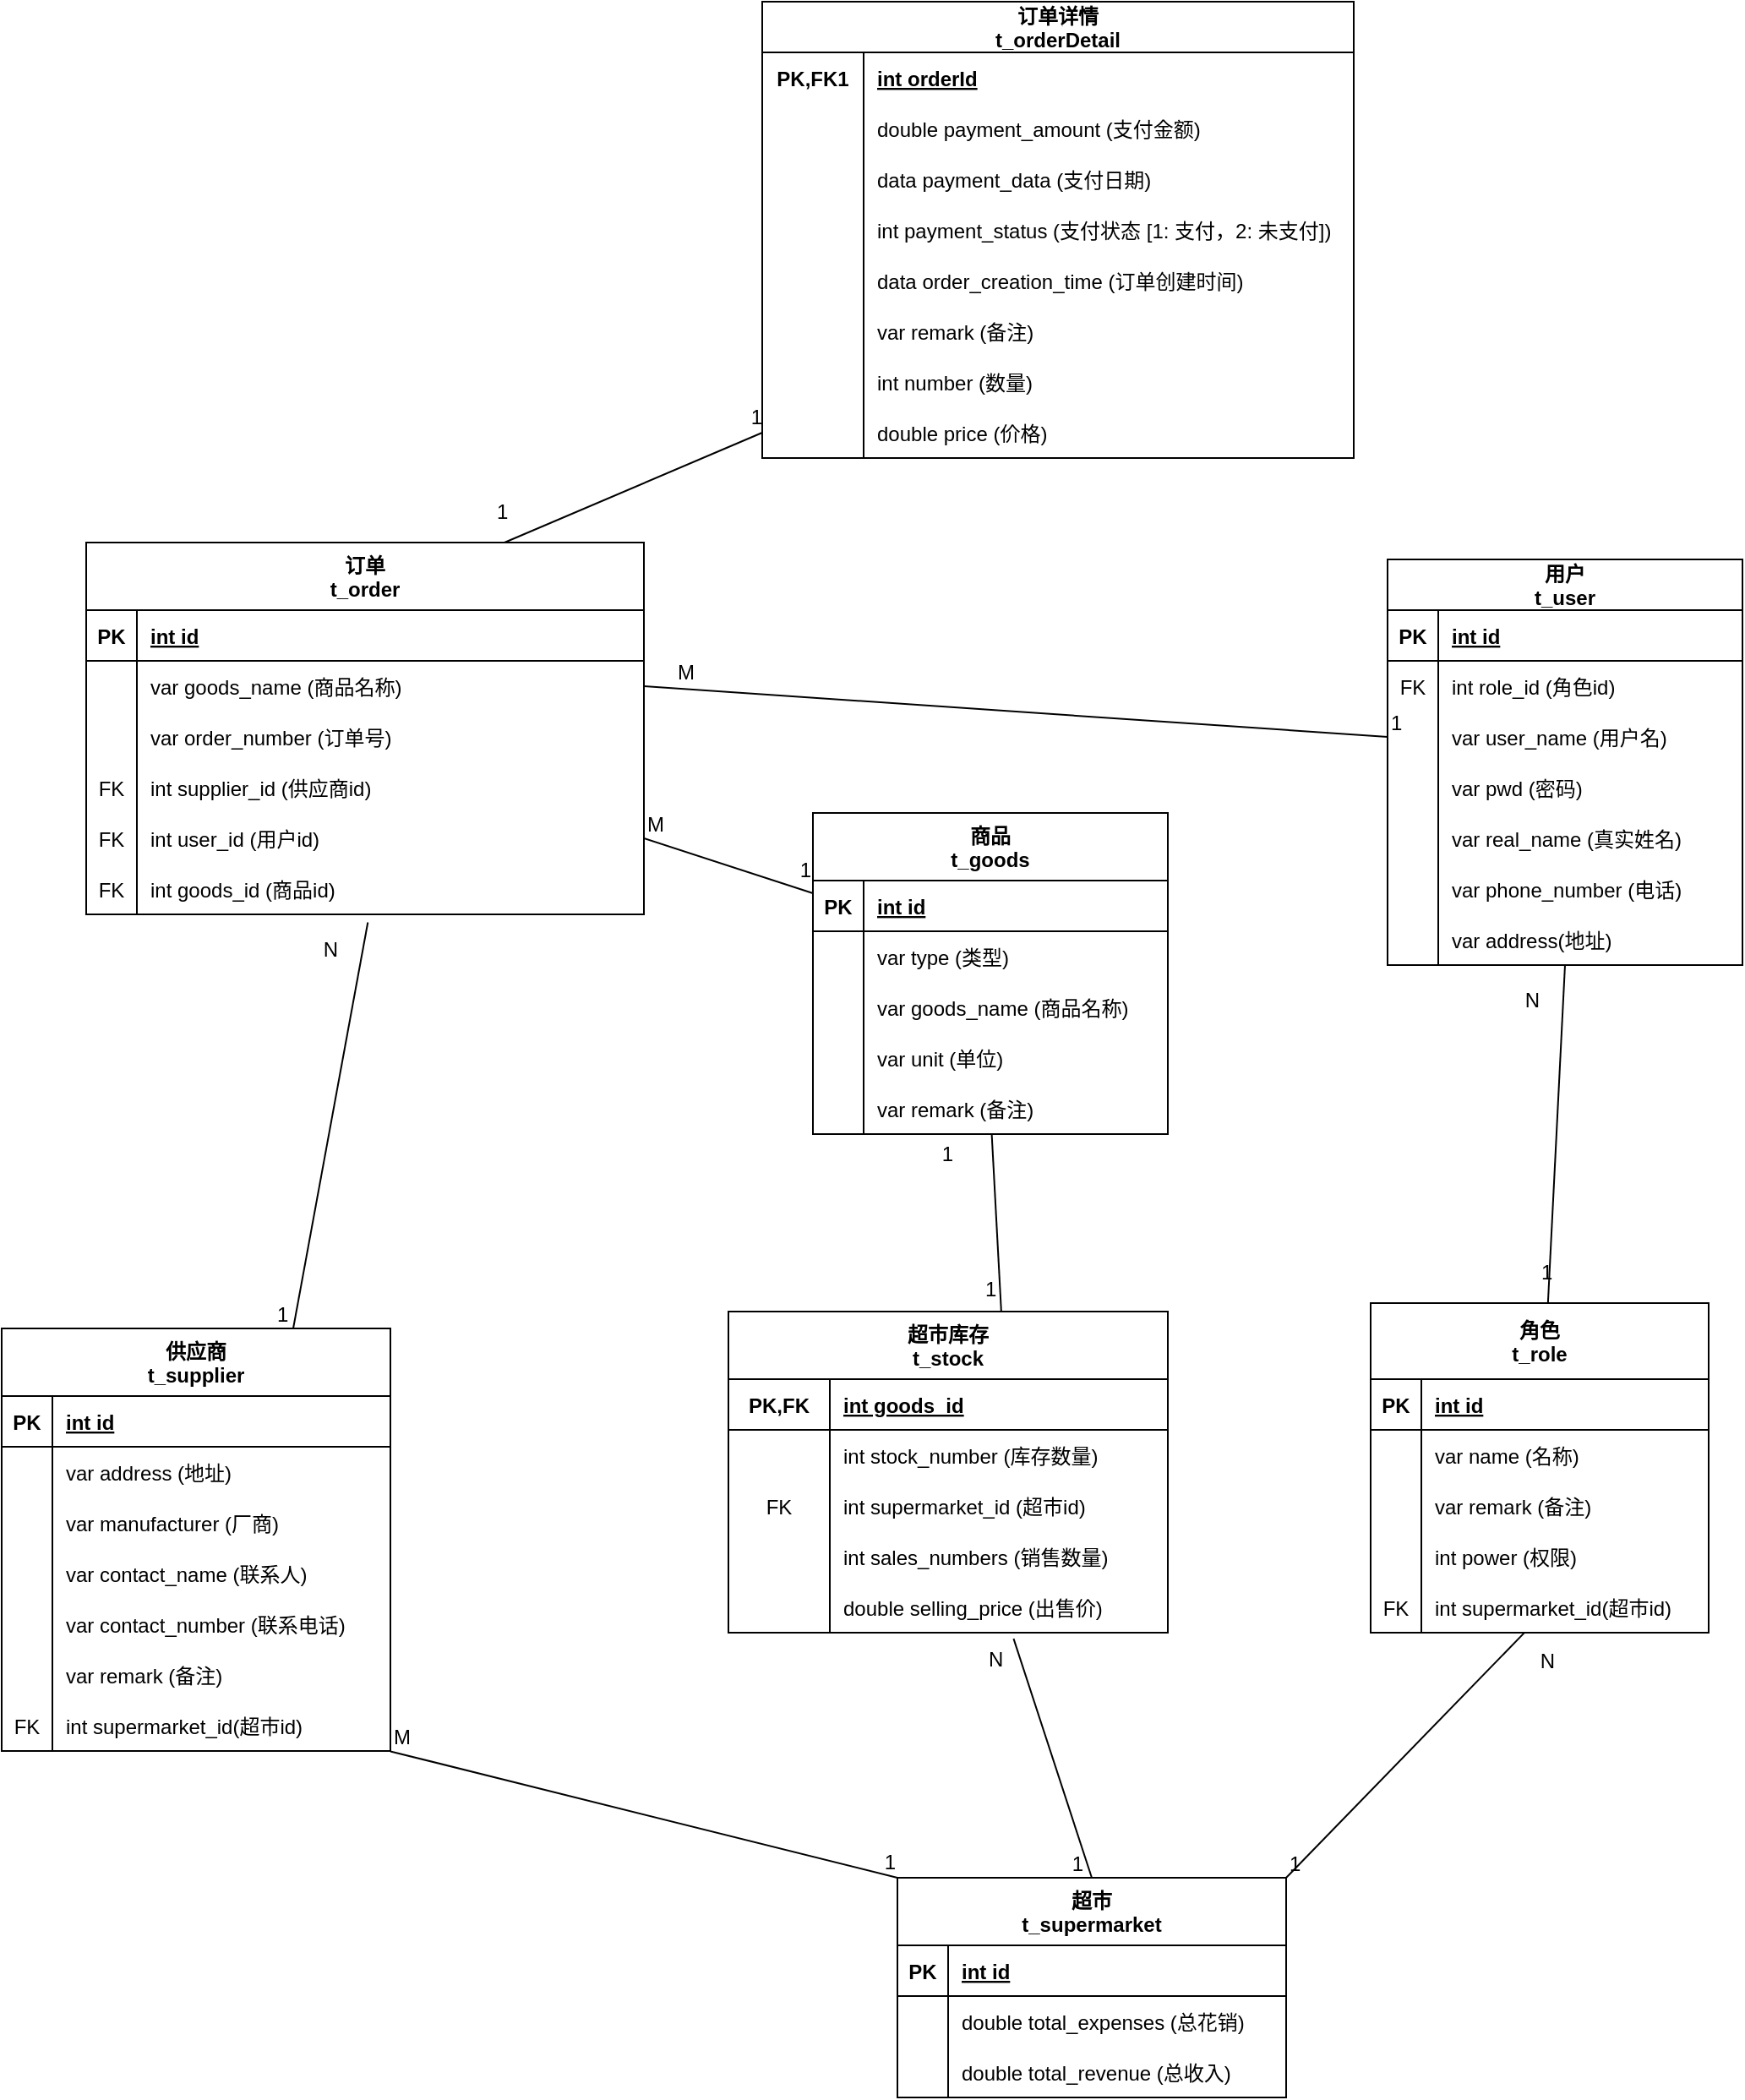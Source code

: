 <mxfile version="20.0.1" type="device"><diagram id="R2lEEEUBdFMjLlhIrx00" name="Page-1"><mxGraphModel dx="1749" dy="1971" grid="1" gridSize="10" guides="1" tooltips="1" connect="1" arrows="1" fold="1" page="1" pageScale="1" pageWidth="850" pageHeight="1100" math="0" shadow="0" extFonts="Permanent Marker^https://fonts.googleapis.com/css?family=Permanent+Marker"><root><mxCell id="0"/><mxCell id="1" parent="0"/><object label="商品&#10;t_goods" unit="var" id="Ht3xULXv-NnzkehTTkGw-34"><mxCell style="shape=table;startSize=40;container=1;collapsible=1;childLayout=tableLayout;fixedRows=1;rowLines=0;fontStyle=1;align=center;resizeLast=1;fillColor=#FFFFFF;" vertex="1" parent="1"><mxGeometry x="850.0" y="120" width="210" height="190" as="geometry"><mxRectangle x="130" y="30" width="80" height="40" as="alternateBounds"/></mxGeometry></mxCell></object><mxCell id="Ht3xULXv-NnzkehTTkGw-35" value="" style="shape=tableRow;horizontal=0;startSize=0;swimlaneHead=0;swimlaneBody=0;fillColor=none;collapsible=0;dropTarget=0;points=[[0,0.5],[1,0.5]];portConstraint=eastwest;top=0;left=0;right=0;bottom=1;" vertex="1" parent="Ht3xULXv-NnzkehTTkGw-34"><mxGeometry y="40" width="210" height="30" as="geometry"/></mxCell><mxCell id="Ht3xULXv-NnzkehTTkGw-36" value="PK" style="shape=partialRectangle;connectable=0;fillColor=none;top=0;left=0;bottom=0;right=0;fontStyle=1;overflow=hidden;" vertex="1" parent="Ht3xULXv-NnzkehTTkGw-35"><mxGeometry width="30" height="30" as="geometry"><mxRectangle width="30" height="30" as="alternateBounds"/></mxGeometry></mxCell><mxCell id="Ht3xULXv-NnzkehTTkGw-37" value="int id" style="shape=partialRectangle;connectable=0;fillColor=none;top=0;left=0;bottom=0;right=0;align=left;spacingLeft=6;fontStyle=5;overflow=hidden;" vertex="1" parent="Ht3xULXv-NnzkehTTkGw-35"><mxGeometry x="30" width="180" height="30" as="geometry"><mxRectangle width="180" height="30" as="alternateBounds"/></mxGeometry></mxCell><mxCell id="Ht3xULXv-NnzkehTTkGw-41" value="" style="shape=tableRow;horizontal=0;startSize=0;swimlaneHead=0;swimlaneBody=0;fillColor=none;collapsible=0;dropTarget=0;points=[[0,0.5],[1,0.5]];portConstraint=eastwest;top=0;left=0;right=0;bottom=0;" vertex="1" parent="Ht3xULXv-NnzkehTTkGw-34"><mxGeometry y="70" width="210" height="30" as="geometry"/></mxCell><mxCell id="Ht3xULXv-NnzkehTTkGw-42" value="" style="shape=partialRectangle;connectable=0;fillColor=none;top=0;left=0;bottom=0;right=0;editable=1;overflow=hidden;" vertex="1" parent="Ht3xULXv-NnzkehTTkGw-41"><mxGeometry width="30" height="30" as="geometry"><mxRectangle width="30" height="30" as="alternateBounds"/></mxGeometry></mxCell><mxCell id="Ht3xULXv-NnzkehTTkGw-43" value="var type (类型)" style="shape=partialRectangle;connectable=0;fillColor=none;top=0;left=0;bottom=0;right=0;align=left;spacingLeft=6;overflow=hidden;" vertex="1" parent="Ht3xULXv-NnzkehTTkGw-41"><mxGeometry x="30" width="180" height="30" as="geometry"><mxRectangle width="180" height="30" as="alternateBounds"/></mxGeometry></mxCell><mxCell id="Ht3xULXv-NnzkehTTkGw-44" value="" style="shape=tableRow;horizontal=0;startSize=0;swimlaneHead=0;swimlaneBody=0;fillColor=none;collapsible=0;dropTarget=0;points=[[0,0.5],[1,0.5]];portConstraint=eastwest;top=0;left=0;right=0;bottom=0;" vertex="1" parent="Ht3xULXv-NnzkehTTkGw-34"><mxGeometry y="100" width="210" height="30" as="geometry"/></mxCell><mxCell id="Ht3xULXv-NnzkehTTkGw-45" value="" style="shape=partialRectangle;connectable=0;fillColor=none;top=0;left=0;bottom=0;right=0;editable=1;overflow=hidden;" vertex="1" parent="Ht3xULXv-NnzkehTTkGw-44"><mxGeometry width="30" height="30" as="geometry"><mxRectangle width="30" height="30" as="alternateBounds"/></mxGeometry></mxCell><object label="var goods_name (商品名称)" goods_name="var" id="Ht3xULXv-NnzkehTTkGw-46"><mxCell style="shape=partialRectangle;connectable=0;fillColor=none;top=0;left=0;bottom=0;right=0;align=left;spacingLeft=6;overflow=hidden;" vertex="1" parent="Ht3xULXv-NnzkehTTkGw-44"><mxGeometry x="30" width="180" height="30" as="geometry"><mxRectangle width="180" height="30" as="alternateBounds"/></mxGeometry></mxCell></object><mxCell id="Ht3xULXv-NnzkehTTkGw-90" value="" style="shape=tableRow;horizontal=0;startSize=0;swimlaneHead=0;swimlaneBody=0;fillColor=none;collapsible=0;dropTarget=0;points=[[0,0.5],[1,0.5]];portConstraint=eastwest;top=0;left=0;right=0;bottom=0;" vertex="1" parent="Ht3xULXv-NnzkehTTkGw-34"><mxGeometry y="130" width="210" height="30" as="geometry"/></mxCell><mxCell id="Ht3xULXv-NnzkehTTkGw-91" value="" style="shape=partialRectangle;connectable=0;fillColor=none;top=0;left=0;bottom=0;right=0;editable=1;overflow=hidden;" vertex="1" parent="Ht3xULXv-NnzkehTTkGw-90"><mxGeometry width="30" height="30" as="geometry"><mxRectangle width="30" height="30" as="alternateBounds"/></mxGeometry></mxCell><object label="var unit (单位)" goods_name="var" id="Ht3xULXv-NnzkehTTkGw-92"><mxCell style="shape=partialRectangle;connectable=0;fillColor=none;top=0;left=0;bottom=0;right=0;align=left;spacingLeft=6;overflow=hidden;" vertex="1" parent="Ht3xULXv-NnzkehTTkGw-90"><mxGeometry x="30" width="180" height="30" as="geometry"><mxRectangle width="180" height="30" as="alternateBounds"/></mxGeometry></mxCell></object><mxCell id="Ht3xULXv-NnzkehTTkGw-96" value="" style="shape=tableRow;horizontal=0;startSize=0;swimlaneHead=0;swimlaneBody=0;fillColor=none;collapsible=0;dropTarget=0;points=[[0,0.5],[1,0.5]];portConstraint=eastwest;top=0;left=0;right=0;bottom=0;" vertex="1" parent="Ht3xULXv-NnzkehTTkGw-34"><mxGeometry y="160" width="210" height="30" as="geometry"/></mxCell><mxCell id="Ht3xULXv-NnzkehTTkGw-97" value="" style="shape=partialRectangle;connectable=0;fillColor=none;top=0;left=0;bottom=0;right=0;editable=1;overflow=hidden;" vertex="1" parent="Ht3xULXv-NnzkehTTkGw-96"><mxGeometry width="30" height="30" as="geometry"><mxRectangle width="30" height="30" as="alternateBounds"/></mxGeometry></mxCell><object label="var remark (备注)" goods_name="var" id="Ht3xULXv-NnzkehTTkGw-98"><mxCell style="shape=partialRectangle;connectable=0;fillColor=none;top=0;left=0;bottom=0;right=0;align=left;spacingLeft=6;overflow=hidden;" vertex="1" parent="Ht3xULXv-NnzkehTTkGw-96"><mxGeometry x="30" width="180" height="30" as="geometry"><mxRectangle width="180" height="30" as="alternateBounds"/></mxGeometry></mxCell></object><mxCell id="Ht3xULXv-NnzkehTTkGw-108" value="供应商&#10;t_supplier" style="shape=table;startSize=40;container=1;collapsible=1;childLayout=tableLayout;fixedRows=1;rowLines=0;fontStyle=1;align=center;resizeLast=1;fillColor=#FFFFFF;" vertex="1" parent="1"><mxGeometry x="370" y="425" width="230" height="250" as="geometry"><mxRectangle x="130" y="160" width="90" height="40" as="alternateBounds"/></mxGeometry></mxCell><mxCell id="Ht3xULXv-NnzkehTTkGw-109" value="" style="shape=tableRow;horizontal=0;startSize=0;swimlaneHead=0;swimlaneBody=0;fillColor=none;collapsible=0;dropTarget=0;points=[[0,0.5],[1,0.5]];portConstraint=eastwest;top=0;left=0;right=0;bottom=1;" vertex="1" parent="Ht3xULXv-NnzkehTTkGw-108"><mxGeometry y="40" width="230" height="30" as="geometry"/></mxCell><mxCell id="Ht3xULXv-NnzkehTTkGw-110" value="PK" style="shape=partialRectangle;connectable=0;fillColor=none;top=0;left=0;bottom=0;right=0;fontStyle=1;overflow=hidden;" vertex="1" parent="Ht3xULXv-NnzkehTTkGw-109"><mxGeometry width="30" height="30" as="geometry"><mxRectangle width="30" height="30" as="alternateBounds"/></mxGeometry></mxCell><mxCell id="Ht3xULXv-NnzkehTTkGw-111" value="int id" style="shape=partialRectangle;connectable=0;fillColor=none;top=0;left=0;bottom=0;right=0;align=left;spacingLeft=6;fontStyle=5;overflow=hidden;" vertex="1" parent="Ht3xULXv-NnzkehTTkGw-109"><mxGeometry x="30" width="200" height="30" as="geometry"><mxRectangle width="200" height="30" as="alternateBounds"/></mxGeometry></mxCell><mxCell id="Ht3xULXv-NnzkehTTkGw-112" value="" style="shape=tableRow;horizontal=0;startSize=0;swimlaneHead=0;swimlaneBody=0;fillColor=none;collapsible=0;dropTarget=0;points=[[0,0.5],[1,0.5]];portConstraint=eastwest;top=0;left=0;right=0;bottom=0;" vertex="1" parent="Ht3xULXv-NnzkehTTkGw-108"><mxGeometry y="70" width="230" height="30" as="geometry"/></mxCell><mxCell id="Ht3xULXv-NnzkehTTkGw-113" value="" style="shape=partialRectangle;connectable=0;fillColor=none;top=0;left=0;bottom=0;right=0;editable=1;overflow=hidden;" vertex="1" parent="Ht3xULXv-NnzkehTTkGw-112"><mxGeometry width="30" height="30" as="geometry"><mxRectangle width="30" height="30" as="alternateBounds"/></mxGeometry></mxCell><mxCell id="Ht3xULXv-NnzkehTTkGw-114" value="var address (地址)" style="shape=partialRectangle;connectable=0;fillColor=none;top=0;left=0;bottom=0;right=0;align=left;spacingLeft=6;overflow=hidden;" vertex="1" parent="Ht3xULXv-NnzkehTTkGw-112"><mxGeometry x="30" width="200" height="30" as="geometry"><mxRectangle width="200" height="30" as="alternateBounds"/></mxGeometry></mxCell><mxCell id="Ht3xULXv-NnzkehTTkGw-115" value="" style="shape=tableRow;horizontal=0;startSize=0;swimlaneHead=0;swimlaneBody=0;fillColor=none;collapsible=0;dropTarget=0;points=[[0,0.5],[1,0.5]];portConstraint=eastwest;top=0;left=0;right=0;bottom=0;" vertex="1" parent="Ht3xULXv-NnzkehTTkGw-108"><mxGeometry y="100" width="230" height="30" as="geometry"/></mxCell><mxCell id="Ht3xULXv-NnzkehTTkGw-116" value="" style="shape=partialRectangle;connectable=0;fillColor=none;top=0;left=0;bottom=0;right=0;editable=1;overflow=hidden;" vertex="1" parent="Ht3xULXv-NnzkehTTkGw-115"><mxGeometry width="30" height="30" as="geometry"><mxRectangle width="30" height="30" as="alternateBounds"/></mxGeometry></mxCell><mxCell id="Ht3xULXv-NnzkehTTkGw-117" value="var manufacturer (厂商)" style="shape=partialRectangle;connectable=0;fillColor=none;top=0;left=0;bottom=0;right=0;align=left;spacingLeft=6;overflow=hidden;" vertex="1" parent="Ht3xULXv-NnzkehTTkGw-115"><mxGeometry x="30" width="200" height="30" as="geometry"><mxRectangle width="200" height="30" as="alternateBounds"/></mxGeometry></mxCell><mxCell id="Ht3xULXv-NnzkehTTkGw-118" value="" style="shape=tableRow;horizontal=0;startSize=0;swimlaneHead=0;swimlaneBody=0;fillColor=none;collapsible=0;dropTarget=0;points=[[0,0.5],[1,0.5]];portConstraint=eastwest;top=0;left=0;right=0;bottom=0;" vertex="1" parent="Ht3xULXv-NnzkehTTkGw-108"><mxGeometry y="130" width="230" height="30" as="geometry"/></mxCell><mxCell id="Ht3xULXv-NnzkehTTkGw-119" value="" style="shape=partialRectangle;connectable=0;fillColor=none;top=0;left=0;bottom=0;right=0;editable=1;overflow=hidden;" vertex="1" parent="Ht3xULXv-NnzkehTTkGw-118"><mxGeometry width="30" height="30" as="geometry"><mxRectangle width="30" height="30" as="alternateBounds"/></mxGeometry></mxCell><mxCell id="Ht3xULXv-NnzkehTTkGw-120" value="var contact_name (联系人)" style="shape=partialRectangle;connectable=0;fillColor=none;top=0;left=0;bottom=0;right=0;align=left;spacingLeft=6;overflow=hidden;" vertex="1" parent="Ht3xULXv-NnzkehTTkGw-118"><mxGeometry x="30" width="200" height="30" as="geometry"><mxRectangle width="200" height="30" as="alternateBounds"/></mxGeometry></mxCell><mxCell id="Ht3xULXv-NnzkehTTkGw-147" value="" style="shape=tableRow;horizontal=0;startSize=0;swimlaneHead=0;swimlaneBody=0;fillColor=none;collapsible=0;dropTarget=0;points=[[0,0.5],[1,0.5]];portConstraint=eastwest;top=0;left=0;right=0;bottom=0;" vertex="1" parent="Ht3xULXv-NnzkehTTkGw-108"><mxGeometry y="160" width="230" height="30" as="geometry"/></mxCell><mxCell id="Ht3xULXv-NnzkehTTkGw-148" value="" style="shape=partialRectangle;connectable=0;fillColor=none;top=0;left=0;bottom=0;right=0;editable=1;overflow=hidden;" vertex="1" parent="Ht3xULXv-NnzkehTTkGw-147"><mxGeometry width="30" height="30" as="geometry"><mxRectangle width="30" height="30" as="alternateBounds"/></mxGeometry></mxCell><mxCell id="Ht3xULXv-NnzkehTTkGw-149" value="var contact_number (联系电话)" style="shape=partialRectangle;connectable=0;fillColor=none;top=0;left=0;bottom=0;right=0;align=left;spacingLeft=6;overflow=hidden;" vertex="1" parent="Ht3xULXv-NnzkehTTkGw-147"><mxGeometry x="30" width="200" height="30" as="geometry"><mxRectangle width="200" height="30" as="alternateBounds"/></mxGeometry></mxCell><mxCell id="Ht3xULXv-NnzkehTTkGw-150" value="" style="shape=tableRow;horizontal=0;startSize=0;swimlaneHead=0;swimlaneBody=0;fillColor=none;collapsible=0;dropTarget=0;points=[[0,0.5],[1,0.5]];portConstraint=eastwest;top=0;left=0;right=0;bottom=0;" vertex="1" parent="Ht3xULXv-NnzkehTTkGw-108"><mxGeometry y="190" width="230" height="30" as="geometry"/></mxCell><mxCell id="Ht3xULXv-NnzkehTTkGw-151" value="" style="shape=partialRectangle;connectable=0;fillColor=none;top=0;left=0;bottom=0;right=0;editable=1;overflow=hidden;" vertex="1" parent="Ht3xULXv-NnzkehTTkGw-150"><mxGeometry width="30" height="30" as="geometry"><mxRectangle width="30" height="30" as="alternateBounds"/></mxGeometry></mxCell><mxCell id="Ht3xULXv-NnzkehTTkGw-152" value="var remark (备注)" style="shape=partialRectangle;connectable=0;fillColor=none;top=0;left=0;bottom=0;right=0;align=left;spacingLeft=6;overflow=hidden;" vertex="1" parent="Ht3xULXv-NnzkehTTkGw-150"><mxGeometry x="30" width="200" height="30" as="geometry"><mxRectangle width="200" height="30" as="alternateBounds"/></mxGeometry></mxCell><mxCell id="Ht3xULXv-NnzkehTTkGw-153" value="" style="shape=tableRow;horizontal=0;startSize=0;swimlaneHead=0;swimlaneBody=0;fillColor=none;collapsible=0;dropTarget=0;points=[[0,0.5],[1,0.5]];portConstraint=eastwest;top=0;left=0;right=0;bottom=0;" vertex="1" parent="Ht3xULXv-NnzkehTTkGw-108"><mxGeometry y="220" width="230" height="30" as="geometry"/></mxCell><mxCell id="Ht3xULXv-NnzkehTTkGw-154" value="FK" style="shape=partialRectangle;connectable=0;fillColor=none;top=0;left=0;bottom=0;right=0;editable=1;overflow=hidden;" vertex="1" parent="Ht3xULXv-NnzkehTTkGw-153"><mxGeometry width="30" height="30" as="geometry"><mxRectangle width="30" height="30" as="alternateBounds"/></mxGeometry></mxCell><mxCell id="Ht3xULXv-NnzkehTTkGw-155" value="int supermarket_id(超市id)" style="shape=partialRectangle;connectable=0;fillColor=none;top=0;left=0;bottom=0;right=0;align=left;spacingLeft=6;overflow=hidden;" vertex="1" parent="Ht3xULXv-NnzkehTTkGw-153"><mxGeometry x="30" width="200" height="30" as="geometry"><mxRectangle width="200" height="30" as="alternateBounds"/></mxGeometry></mxCell><mxCell id="Ht3xULXv-NnzkehTTkGw-156" value="订单&#10;t_order" style="shape=table;startSize=40;container=1;collapsible=1;childLayout=tableLayout;fixedRows=1;rowLines=0;fontStyle=1;align=center;resizeLast=1;fillColor=#FFFFFF;" vertex="1" parent="1"><mxGeometry x="420" y="-40" width="330" height="220" as="geometry"><mxRectangle x="690" y="80" width="70" height="40" as="alternateBounds"/></mxGeometry></mxCell><mxCell id="Ht3xULXv-NnzkehTTkGw-157" value="" style="shape=tableRow;horizontal=0;startSize=0;swimlaneHead=0;swimlaneBody=0;fillColor=none;collapsible=0;dropTarget=0;points=[[0,0.5],[1,0.5]];portConstraint=eastwest;top=0;left=0;right=0;bottom=1;" vertex="1" parent="Ht3xULXv-NnzkehTTkGw-156"><mxGeometry y="40" width="330" height="30" as="geometry"/></mxCell><mxCell id="Ht3xULXv-NnzkehTTkGw-158" value="PK" style="shape=partialRectangle;connectable=0;fillColor=none;top=0;left=0;bottom=0;right=0;fontStyle=1;overflow=hidden;" vertex="1" parent="Ht3xULXv-NnzkehTTkGw-157"><mxGeometry width="30.0" height="30" as="geometry"><mxRectangle width="30.0" height="30" as="alternateBounds"/></mxGeometry></mxCell><mxCell id="Ht3xULXv-NnzkehTTkGw-159" value="int id" style="shape=partialRectangle;connectable=0;fillColor=none;top=0;left=0;bottom=0;right=0;align=left;spacingLeft=6;fontStyle=5;overflow=hidden;" vertex="1" parent="Ht3xULXv-NnzkehTTkGw-157"><mxGeometry x="30.0" width="300.0" height="30" as="geometry"><mxRectangle width="300.0" height="30" as="alternateBounds"/></mxGeometry></mxCell><mxCell id="Ht3xULXv-NnzkehTTkGw-160" value="" style="shape=tableRow;horizontal=0;startSize=0;swimlaneHead=0;swimlaneBody=0;fillColor=none;collapsible=0;dropTarget=0;points=[[0,0.5],[1,0.5]];portConstraint=eastwest;top=0;left=0;right=0;bottom=0;" vertex="1" parent="Ht3xULXv-NnzkehTTkGw-156"><mxGeometry y="70" width="330" height="30" as="geometry"/></mxCell><mxCell id="Ht3xULXv-NnzkehTTkGw-161" value="" style="shape=partialRectangle;connectable=0;fillColor=none;top=0;left=0;bottom=0;right=0;editable=1;overflow=hidden;" vertex="1" parent="Ht3xULXv-NnzkehTTkGw-160"><mxGeometry width="30.0" height="30" as="geometry"><mxRectangle width="30.0" height="30" as="alternateBounds"/></mxGeometry></mxCell><mxCell id="Ht3xULXv-NnzkehTTkGw-162" value="var goods_name (商品名称)" style="shape=partialRectangle;connectable=0;fillColor=none;top=0;left=0;bottom=0;right=0;align=left;spacingLeft=6;overflow=hidden;" vertex="1" parent="Ht3xULXv-NnzkehTTkGw-160"><mxGeometry x="30.0" width="300.0" height="30" as="geometry"><mxRectangle width="300.0" height="30" as="alternateBounds"/></mxGeometry></mxCell><mxCell id="Ht3xULXv-NnzkehTTkGw-163" value="" style="shape=tableRow;horizontal=0;startSize=0;swimlaneHead=0;swimlaneBody=0;fillColor=none;collapsible=0;dropTarget=0;points=[[0,0.5],[1,0.5]];portConstraint=eastwest;top=0;left=0;right=0;bottom=0;" vertex="1" parent="Ht3xULXv-NnzkehTTkGw-156"><mxGeometry y="100" width="330" height="30" as="geometry"/></mxCell><mxCell id="Ht3xULXv-NnzkehTTkGw-164" value="" style="shape=partialRectangle;connectable=0;fillColor=none;top=0;left=0;bottom=0;right=0;editable=1;overflow=hidden;" vertex="1" parent="Ht3xULXv-NnzkehTTkGw-163"><mxGeometry width="30.0" height="30" as="geometry"><mxRectangle width="30.0" height="30" as="alternateBounds"/></mxGeometry></mxCell><mxCell id="Ht3xULXv-NnzkehTTkGw-165" value="var order_number (订单号)" style="shape=partialRectangle;connectable=0;fillColor=none;top=0;left=0;bottom=0;right=0;align=left;spacingLeft=6;overflow=hidden;" vertex="1" parent="Ht3xULXv-NnzkehTTkGw-163"><mxGeometry x="30.0" width="300.0" height="30" as="geometry"><mxRectangle width="300.0" height="30" as="alternateBounds"/></mxGeometry></mxCell><mxCell id="Ht3xULXv-NnzkehTTkGw-190" value="" style="shape=tableRow;horizontal=0;startSize=0;swimlaneHead=0;swimlaneBody=0;fillColor=none;collapsible=0;dropTarget=0;points=[[0,0.5],[1,0.5]];portConstraint=eastwest;top=0;left=0;right=0;bottom=0;" vertex="1" parent="Ht3xULXv-NnzkehTTkGw-156"><mxGeometry y="130" width="330" height="30" as="geometry"/></mxCell><mxCell id="Ht3xULXv-NnzkehTTkGw-191" value="FK" style="shape=partialRectangle;connectable=0;fillColor=none;top=0;left=0;bottom=0;right=0;editable=1;overflow=hidden;" vertex="1" parent="Ht3xULXv-NnzkehTTkGw-190"><mxGeometry width="30.0" height="30" as="geometry"><mxRectangle width="30.0" height="30" as="alternateBounds"/></mxGeometry></mxCell><mxCell id="Ht3xULXv-NnzkehTTkGw-192" value="int supplier_id (供应商id)" style="shape=partialRectangle;connectable=0;fillColor=none;top=0;left=0;bottom=0;right=0;align=left;spacingLeft=6;overflow=hidden;" vertex="1" parent="Ht3xULXv-NnzkehTTkGw-190"><mxGeometry x="30.0" width="300.0" height="30" as="geometry"><mxRectangle width="300.0" height="30" as="alternateBounds"/></mxGeometry></mxCell><mxCell id="Ht3xULXv-NnzkehTTkGw-193" value="" style="shape=tableRow;horizontal=0;startSize=0;swimlaneHead=0;swimlaneBody=0;fillColor=none;collapsible=0;dropTarget=0;points=[[0,0.5],[1,0.5]];portConstraint=eastwest;top=0;left=0;right=0;bottom=0;" vertex="1" parent="Ht3xULXv-NnzkehTTkGw-156"><mxGeometry y="160" width="330" height="30" as="geometry"/></mxCell><mxCell id="Ht3xULXv-NnzkehTTkGw-194" value="FK" style="shape=partialRectangle;connectable=0;fillColor=none;top=0;left=0;bottom=0;right=0;editable=1;overflow=hidden;" vertex="1" parent="Ht3xULXv-NnzkehTTkGw-193"><mxGeometry width="30.0" height="30" as="geometry"><mxRectangle width="30.0" height="30" as="alternateBounds"/></mxGeometry></mxCell><mxCell id="Ht3xULXv-NnzkehTTkGw-195" value="int user_id (用户id)" style="shape=partialRectangle;connectable=0;fillColor=none;top=0;left=0;bottom=0;right=0;align=left;spacingLeft=6;overflow=hidden;" vertex="1" parent="Ht3xULXv-NnzkehTTkGw-193"><mxGeometry x="30.0" width="300.0" height="30" as="geometry"><mxRectangle width="300.0" height="30" as="alternateBounds"/></mxGeometry></mxCell><mxCell id="Ht3xULXv-NnzkehTTkGw-196" value="" style="shape=tableRow;horizontal=0;startSize=0;swimlaneHead=0;swimlaneBody=0;fillColor=none;collapsible=0;dropTarget=0;points=[[0,0.5],[1,0.5]];portConstraint=eastwest;top=0;left=0;right=0;bottom=0;" vertex="1" parent="Ht3xULXv-NnzkehTTkGw-156"><mxGeometry y="190" width="330" height="30" as="geometry"/></mxCell><mxCell id="Ht3xULXv-NnzkehTTkGw-197" value="FK" style="shape=partialRectangle;connectable=0;fillColor=none;top=0;left=0;bottom=0;right=0;editable=1;overflow=hidden;" vertex="1" parent="Ht3xULXv-NnzkehTTkGw-196"><mxGeometry width="30.0" height="30" as="geometry"><mxRectangle width="30.0" height="30" as="alternateBounds"/></mxGeometry></mxCell><mxCell id="Ht3xULXv-NnzkehTTkGw-198" value="int goods_id (商品id)" style="shape=partialRectangle;connectable=0;fillColor=none;top=0;left=0;bottom=0;right=0;align=left;spacingLeft=6;overflow=hidden;" vertex="1" parent="Ht3xULXv-NnzkehTTkGw-196"><mxGeometry x="30.0" width="300.0" height="30" as="geometry"><mxRectangle width="300.0" height="30" as="alternateBounds"/></mxGeometry></mxCell><mxCell id="Ht3xULXv-NnzkehTTkGw-199" value="角色&#10;t_role" style="shape=table;startSize=45;container=1;collapsible=1;childLayout=tableLayout;fixedRows=1;rowLines=0;fontStyle=1;align=center;resizeLast=1;fillColor=#FFFFFF;" vertex="1" parent="1"><mxGeometry x="1180" y="410" width="200" height="195" as="geometry"><mxRectangle x="850" y="110" width="70" height="45" as="alternateBounds"/></mxGeometry></mxCell><mxCell id="Ht3xULXv-NnzkehTTkGw-200" value="" style="shape=tableRow;horizontal=0;startSize=0;swimlaneHead=0;swimlaneBody=0;fillColor=none;collapsible=0;dropTarget=0;points=[[0,0.5],[1,0.5]];portConstraint=eastwest;top=0;left=0;right=0;bottom=1;" vertex="1" parent="Ht3xULXv-NnzkehTTkGw-199"><mxGeometry y="45" width="200" height="30" as="geometry"/></mxCell><mxCell id="Ht3xULXv-NnzkehTTkGw-201" value="PK" style="shape=partialRectangle;connectable=0;fillColor=none;top=0;left=0;bottom=0;right=0;fontStyle=1;overflow=hidden;" vertex="1" parent="Ht3xULXv-NnzkehTTkGw-200"><mxGeometry width="30" height="30" as="geometry"><mxRectangle width="30" height="30" as="alternateBounds"/></mxGeometry></mxCell><mxCell id="Ht3xULXv-NnzkehTTkGw-202" value="int id" style="shape=partialRectangle;connectable=0;fillColor=none;top=0;left=0;bottom=0;right=0;align=left;spacingLeft=6;fontStyle=5;overflow=hidden;" vertex="1" parent="Ht3xULXv-NnzkehTTkGw-200"><mxGeometry x="30" width="170" height="30" as="geometry"><mxRectangle width="170" height="30" as="alternateBounds"/></mxGeometry></mxCell><mxCell id="Ht3xULXv-NnzkehTTkGw-203" value="" style="shape=tableRow;horizontal=0;startSize=0;swimlaneHead=0;swimlaneBody=0;fillColor=none;collapsible=0;dropTarget=0;points=[[0,0.5],[1,0.5]];portConstraint=eastwest;top=0;left=0;right=0;bottom=0;" vertex="1" parent="Ht3xULXv-NnzkehTTkGw-199"><mxGeometry y="75" width="200" height="30" as="geometry"/></mxCell><mxCell id="Ht3xULXv-NnzkehTTkGw-204" value="" style="shape=partialRectangle;connectable=0;fillColor=none;top=0;left=0;bottom=0;right=0;editable=1;overflow=hidden;" vertex="1" parent="Ht3xULXv-NnzkehTTkGw-203"><mxGeometry width="30" height="30" as="geometry"><mxRectangle width="30" height="30" as="alternateBounds"/></mxGeometry></mxCell><mxCell id="Ht3xULXv-NnzkehTTkGw-205" value="var name (名称)" style="shape=partialRectangle;connectable=0;fillColor=none;top=0;left=0;bottom=0;right=0;align=left;spacingLeft=6;overflow=hidden;" vertex="1" parent="Ht3xULXv-NnzkehTTkGw-203"><mxGeometry x="30" width="170" height="30" as="geometry"><mxRectangle width="170" height="30" as="alternateBounds"/></mxGeometry></mxCell><mxCell id="Ht3xULXv-NnzkehTTkGw-206" value="" style="shape=tableRow;horizontal=0;startSize=0;swimlaneHead=0;swimlaneBody=0;fillColor=none;collapsible=0;dropTarget=0;points=[[0,0.5],[1,0.5]];portConstraint=eastwest;top=0;left=0;right=0;bottom=0;" vertex="1" parent="Ht3xULXv-NnzkehTTkGw-199"><mxGeometry y="105" width="200" height="30" as="geometry"/></mxCell><mxCell id="Ht3xULXv-NnzkehTTkGw-207" value="" style="shape=partialRectangle;connectable=0;fillColor=none;top=0;left=0;bottom=0;right=0;editable=1;overflow=hidden;" vertex="1" parent="Ht3xULXv-NnzkehTTkGw-206"><mxGeometry width="30" height="30" as="geometry"><mxRectangle width="30" height="30" as="alternateBounds"/></mxGeometry></mxCell><mxCell id="Ht3xULXv-NnzkehTTkGw-208" value="var remark (备注)" style="shape=partialRectangle;connectable=0;fillColor=none;top=0;left=0;bottom=0;right=0;align=left;spacingLeft=6;overflow=hidden;" vertex="1" parent="Ht3xULXv-NnzkehTTkGw-206"><mxGeometry x="30" width="170" height="30" as="geometry"><mxRectangle width="170" height="30" as="alternateBounds"/></mxGeometry></mxCell><mxCell id="Ht3xULXv-NnzkehTTkGw-209" value="" style="shape=tableRow;horizontal=0;startSize=0;swimlaneHead=0;swimlaneBody=0;fillColor=none;collapsible=0;dropTarget=0;points=[[0,0.5],[1,0.5]];portConstraint=eastwest;top=0;left=0;right=0;bottom=0;" vertex="1" parent="Ht3xULXv-NnzkehTTkGw-199"><mxGeometry y="135" width="200" height="30" as="geometry"/></mxCell><mxCell id="Ht3xULXv-NnzkehTTkGw-210" value="" style="shape=partialRectangle;connectable=0;fillColor=none;top=0;left=0;bottom=0;right=0;editable=1;overflow=hidden;" vertex="1" parent="Ht3xULXv-NnzkehTTkGw-209"><mxGeometry width="30" height="30" as="geometry"><mxRectangle width="30" height="30" as="alternateBounds"/></mxGeometry></mxCell><mxCell id="Ht3xULXv-NnzkehTTkGw-211" value="int power (权限)" style="shape=partialRectangle;connectable=0;fillColor=none;top=0;left=0;bottom=0;right=0;align=left;spacingLeft=6;overflow=hidden;" vertex="1" parent="Ht3xULXv-NnzkehTTkGw-209"><mxGeometry x="30" width="170" height="30" as="geometry"><mxRectangle width="170" height="30" as="alternateBounds"/></mxGeometry></mxCell><mxCell id="Ht3xULXv-NnzkehTTkGw-212" value="" style="shape=tableRow;horizontal=0;startSize=0;swimlaneHead=0;swimlaneBody=0;fillColor=none;collapsible=0;dropTarget=0;points=[[0,0.5],[1,0.5]];portConstraint=eastwest;top=0;left=0;right=0;bottom=0;" vertex="1" parent="Ht3xULXv-NnzkehTTkGw-199"><mxGeometry y="165" width="200" height="30" as="geometry"/></mxCell><mxCell id="Ht3xULXv-NnzkehTTkGw-213" value="FK" style="shape=partialRectangle;connectable=0;fillColor=none;top=0;left=0;bottom=0;right=0;editable=1;overflow=hidden;" vertex="1" parent="Ht3xULXv-NnzkehTTkGw-212"><mxGeometry width="30" height="30" as="geometry"><mxRectangle width="30" height="30" as="alternateBounds"/></mxGeometry></mxCell><mxCell id="Ht3xULXv-NnzkehTTkGw-214" value="int supermarket_id(超市id)" style="shape=partialRectangle;connectable=0;fillColor=none;top=0;left=0;bottom=0;right=0;align=left;spacingLeft=6;overflow=hidden;" vertex="1" parent="Ht3xULXv-NnzkehTTkGw-212"><mxGeometry x="30" width="170" height="30" as="geometry"><mxRectangle width="170" height="30" as="alternateBounds"/></mxGeometry></mxCell><mxCell id="Ht3xULXv-NnzkehTTkGw-215" value="用户&#10;t_user" style="shape=table;startSize=30;container=1;collapsible=1;childLayout=tableLayout;fixedRows=1;rowLines=0;fontStyle=1;align=center;resizeLast=1;fillColor=#FFFFFF;" vertex="1" parent="1"><mxGeometry x="1190" y="-30" width="210" height="240" as="geometry"><mxRectangle x="1050" y="90" width="70" height="40" as="alternateBounds"/></mxGeometry></mxCell><mxCell id="Ht3xULXv-NnzkehTTkGw-216" value="" style="shape=tableRow;horizontal=0;startSize=0;swimlaneHead=0;swimlaneBody=0;fillColor=none;collapsible=0;dropTarget=0;points=[[0,0.5],[1,0.5]];portConstraint=eastwest;top=0;left=0;right=0;bottom=1;" vertex="1" parent="Ht3xULXv-NnzkehTTkGw-215"><mxGeometry y="30" width="210" height="30" as="geometry"/></mxCell><mxCell id="Ht3xULXv-NnzkehTTkGw-217" value="PK" style="shape=partialRectangle;connectable=0;fillColor=none;top=0;left=0;bottom=0;right=0;fontStyle=1;overflow=hidden;" vertex="1" parent="Ht3xULXv-NnzkehTTkGw-216"><mxGeometry width="30" height="30" as="geometry"><mxRectangle width="30" height="30" as="alternateBounds"/></mxGeometry></mxCell><mxCell id="Ht3xULXv-NnzkehTTkGw-218" value="int id" style="shape=partialRectangle;connectable=0;fillColor=none;top=0;left=0;bottom=0;right=0;align=left;spacingLeft=6;fontStyle=5;overflow=hidden;" vertex="1" parent="Ht3xULXv-NnzkehTTkGw-216"><mxGeometry x="30" width="180" height="30" as="geometry"><mxRectangle width="180" height="30" as="alternateBounds"/></mxGeometry></mxCell><mxCell id="Ht3xULXv-NnzkehTTkGw-219" value="" style="shape=tableRow;horizontal=0;startSize=0;swimlaneHead=0;swimlaneBody=0;fillColor=none;collapsible=0;dropTarget=0;points=[[0,0.5],[1,0.5]];portConstraint=eastwest;top=0;left=0;right=0;bottom=0;" vertex="1" parent="Ht3xULXv-NnzkehTTkGw-215"><mxGeometry y="60" width="210" height="30" as="geometry"/></mxCell><mxCell id="Ht3xULXv-NnzkehTTkGw-220" value="FK" style="shape=partialRectangle;connectable=0;fillColor=none;top=0;left=0;bottom=0;right=0;editable=1;overflow=hidden;" vertex="1" parent="Ht3xULXv-NnzkehTTkGw-219"><mxGeometry width="30" height="30" as="geometry"><mxRectangle width="30" height="30" as="alternateBounds"/></mxGeometry></mxCell><mxCell id="Ht3xULXv-NnzkehTTkGw-221" value="int role_id (角色id)" style="shape=partialRectangle;connectable=0;fillColor=none;top=0;left=0;bottom=0;right=0;align=left;spacingLeft=6;overflow=hidden;" vertex="1" parent="Ht3xULXv-NnzkehTTkGw-219"><mxGeometry x="30" width="180" height="30" as="geometry"><mxRectangle width="180" height="30" as="alternateBounds"/></mxGeometry></mxCell><mxCell id="Ht3xULXv-NnzkehTTkGw-222" value="" style="shape=tableRow;horizontal=0;startSize=0;swimlaneHead=0;swimlaneBody=0;fillColor=none;collapsible=0;dropTarget=0;points=[[0,0.5],[1,0.5]];portConstraint=eastwest;top=0;left=0;right=0;bottom=0;" vertex="1" parent="Ht3xULXv-NnzkehTTkGw-215"><mxGeometry y="90" width="210" height="30" as="geometry"/></mxCell><mxCell id="Ht3xULXv-NnzkehTTkGw-223" value="" style="shape=partialRectangle;connectable=0;fillColor=none;top=0;left=0;bottom=0;right=0;editable=1;overflow=hidden;" vertex="1" parent="Ht3xULXv-NnzkehTTkGw-222"><mxGeometry width="30" height="30" as="geometry"><mxRectangle width="30" height="30" as="alternateBounds"/></mxGeometry></mxCell><mxCell id="Ht3xULXv-NnzkehTTkGw-224" value="var user_name (用户名)" style="shape=partialRectangle;connectable=0;fillColor=none;top=0;left=0;bottom=0;right=0;align=left;spacingLeft=6;overflow=hidden;" vertex="1" parent="Ht3xULXv-NnzkehTTkGw-222"><mxGeometry x="30" width="180" height="30" as="geometry"><mxRectangle width="180" height="30" as="alternateBounds"/></mxGeometry></mxCell><mxCell id="Ht3xULXv-NnzkehTTkGw-225" value="" style="shape=tableRow;horizontal=0;startSize=0;swimlaneHead=0;swimlaneBody=0;fillColor=none;collapsible=0;dropTarget=0;points=[[0,0.5],[1,0.5]];portConstraint=eastwest;top=0;left=0;right=0;bottom=0;" vertex="1" parent="Ht3xULXv-NnzkehTTkGw-215"><mxGeometry y="120" width="210" height="30" as="geometry"/></mxCell><mxCell id="Ht3xULXv-NnzkehTTkGw-226" value="" style="shape=partialRectangle;connectable=0;fillColor=none;top=0;left=0;bottom=0;right=0;editable=1;overflow=hidden;" vertex="1" parent="Ht3xULXv-NnzkehTTkGw-225"><mxGeometry width="30" height="30" as="geometry"><mxRectangle width="30" height="30" as="alternateBounds"/></mxGeometry></mxCell><mxCell id="Ht3xULXv-NnzkehTTkGw-227" value="var pwd (密码)" style="shape=partialRectangle;connectable=0;fillColor=none;top=0;left=0;bottom=0;right=0;align=left;spacingLeft=6;overflow=hidden;" vertex="1" parent="Ht3xULXv-NnzkehTTkGw-225"><mxGeometry x="30" width="180" height="30" as="geometry"><mxRectangle width="180" height="30" as="alternateBounds"/></mxGeometry></mxCell><mxCell id="Ht3xULXv-NnzkehTTkGw-228" value="" style="shape=tableRow;horizontal=0;startSize=0;swimlaneHead=0;swimlaneBody=0;fillColor=none;collapsible=0;dropTarget=0;points=[[0,0.5],[1,0.5]];portConstraint=eastwest;top=0;left=0;right=0;bottom=0;" vertex="1" parent="Ht3xULXv-NnzkehTTkGw-215"><mxGeometry y="150" width="210" height="30" as="geometry"/></mxCell><mxCell id="Ht3xULXv-NnzkehTTkGw-229" value="" style="shape=partialRectangle;connectable=0;fillColor=none;top=0;left=0;bottom=0;right=0;editable=1;overflow=hidden;" vertex="1" parent="Ht3xULXv-NnzkehTTkGw-228"><mxGeometry width="30" height="30" as="geometry"><mxRectangle width="30" height="30" as="alternateBounds"/></mxGeometry></mxCell><mxCell id="Ht3xULXv-NnzkehTTkGw-230" value="var real_name (真实姓名)" style="shape=partialRectangle;connectable=0;fillColor=none;top=0;left=0;bottom=0;right=0;align=left;spacingLeft=6;overflow=hidden;" vertex="1" parent="Ht3xULXv-NnzkehTTkGw-228"><mxGeometry x="30" width="180" height="30" as="geometry"><mxRectangle width="180" height="30" as="alternateBounds"/></mxGeometry></mxCell><mxCell id="Ht3xULXv-NnzkehTTkGw-231" value="" style="shape=tableRow;horizontal=0;startSize=0;swimlaneHead=0;swimlaneBody=0;fillColor=none;collapsible=0;dropTarget=0;points=[[0,0.5],[1,0.5]];portConstraint=eastwest;top=0;left=0;right=0;bottom=0;" vertex="1" parent="Ht3xULXv-NnzkehTTkGw-215"><mxGeometry y="180" width="210" height="30" as="geometry"/></mxCell><mxCell id="Ht3xULXv-NnzkehTTkGw-232" value="" style="shape=partialRectangle;connectable=0;fillColor=none;top=0;left=0;bottom=0;right=0;editable=1;overflow=hidden;" vertex="1" parent="Ht3xULXv-NnzkehTTkGw-231"><mxGeometry width="30" height="30" as="geometry"><mxRectangle width="30" height="30" as="alternateBounds"/></mxGeometry></mxCell><mxCell id="Ht3xULXv-NnzkehTTkGw-233" value="var phone_number (电话)" style="shape=partialRectangle;connectable=0;fillColor=none;top=0;left=0;bottom=0;right=0;align=left;spacingLeft=6;overflow=hidden;" vertex="1" parent="Ht3xULXv-NnzkehTTkGw-231"><mxGeometry x="30" width="180" height="30" as="geometry"><mxRectangle width="180" height="30" as="alternateBounds"/></mxGeometry></mxCell><mxCell id="Ht3xULXv-NnzkehTTkGw-234" value="" style="shape=tableRow;horizontal=0;startSize=0;swimlaneHead=0;swimlaneBody=0;fillColor=none;collapsible=0;dropTarget=0;points=[[0,0.5],[1,0.5]];portConstraint=eastwest;top=0;left=0;right=0;bottom=0;" vertex="1" parent="Ht3xULXv-NnzkehTTkGw-215"><mxGeometry y="210" width="210" height="30" as="geometry"/></mxCell><mxCell id="Ht3xULXv-NnzkehTTkGw-235" value="" style="shape=partialRectangle;connectable=0;fillColor=none;top=0;left=0;bottom=0;right=0;editable=1;overflow=hidden;" vertex="1" parent="Ht3xULXv-NnzkehTTkGw-234"><mxGeometry width="30" height="30" as="geometry"><mxRectangle width="30" height="30" as="alternateBounds"/></mxGeometry></mxCell><mxCell id="Ht3xULXv-NnzkehTTkGw-236" value="var address(地址)" style="shape=partialRectangle;connectable=0;fillColor=none;top=0;left=0;bottom=0;right=0;align=left;spacingLeft=6;overflow=hidden;" vertex="1" parent="Ht3xULXv-NnzkehTTkGw-234"><mxGeometry x="30" width="180" height="30" as="geometry"><mxRectangle width="180" height="30" as="alternateBounds"/></mxGeometry></mxCell><mxCell id="Ht3xULXv-NnzkehTTkGw-240" value="超市&#10;t_supermarket" style="shape=table;startSize=40;container=1;collapsible=1;childLayout=tableLayout;fixedRows=1;rowLines=0;fontStyle=1;align=center;resizeLast=1;fillColor=#FFFFFF;" vertex="1" parent="1"><mxGeometry x="900" y="750" width="230" height="130" as="geometry"><mxRectangle x="640" y="600" width="120" height="40" as="alternateBounds"/></mxGeometry></mxCell><mxCell id="Ht3xULXv-NnzkehTTkGw-241" value="" style="shape=tableRow;horizontal=0;startSize=0;swimlaneHead=0;swimlaneBody=0;fillColor=none;collapsible=0;dropTarget=0;points=[[0,0.5],[1,0.5]];portConstraint=eastwest;top=0;left=0;right=0;bottom=1;" vertex="1" parent="Ht3xULXv-NnzkehTTkGw-240"><mxGeometry y="40" width="230" height="30" as="geometry"/></mxCell><mxCell id="Ht3xULXv-NnzkehTTkGw-242" value="PK" style="shape=partialRectangle;connectable=0;fillColor=none;top=0;left=0;bottom=0;right=0;fontStyle=1;overflow=hidden;" vertex="1" parent="Ht3xULXv-NnzkehTTkGw-241"><mxGeometry width="30" height="30" as="geometry"><mxRectangle width="30" height="30" as="alternateBounds"/></mxGeometry></mxCell><mxCell id="Ht3xULXv-NnzkehTTkGw-243" value="int id" style="shape=partialRectangle;connectable=0;fillColor=none;top=0;left=0;bottom=0;right=0;align=left;spacingLeft=6;fontStyle=5;overflow=hidden;" vertex="1" parent="Ht3xULXv-NnzkehTTkGw-241"><mxGeometry x="30" width="200" height="30" as="geometry"><mxRectangle width="200" height="30" as="alternateBounds"/></mxGeometry></mxCell><mxCell id="Ht3xULXv-NnzkehTTkGw-244" value="" style="shape=tableRow;horizontal=0;startSize=0;swimlaneHead=0;swimlaneBody=0;fillColor=none;collapsible=0;dropTarget=0;points=[[0,0.5],[1,0.5]];portConstraint=eastwest;top=0;left=0;right=0;bottom=0;" vertex="1" parent="Ht3xULXv-NnzkehTTkGw-240"><mxGeometry y="70" width="230" height="30" as="geometry"/></mxCell><mxCell id="Ht3xULXv-NnzkehTTkGw-245" value="" style="shape=partialRectangle;connectable=0;fillColor=none;top=0;left=0;bottom=0;right=0;editable=1;overflow=hidden;" vertex="1" parent="Ht3xULXv-NnzkehTTkGw-244"><mxGeometry width="30" height="30" as="geometry"><mxRectangle width="30" height="30" as="alternateBounds"/></mxGeometry></mxCell><mxCell id="Ht3xULXv-NnzkehTTkGw-246" value="double total_expenses (总花销)" style="shape=partialRectangle;connectable=0;fillColor=none;top=0;left=0;bottom=0;right=0;align=left;spacingLeft=6;overflow=hidden;" vertex="1" parent="Ht3xULXv-NnzkehTTkGw-244"><mxGeometry x="30" width="200" height="30" as="geometry"><mxRectangle width="200" height="30" as="alternateBounds"/></mxGeometry></mxCell><mxCell id="Ht3xULXv-NnzkehTTkGw-247" value="" style="shape=tableRow;horizontal=0;startSize=0;swimlaneHead=0;swimlaneBody=0;fillColor=none;collapsible=0;dropTarget=0;points=[[0,0.5],[1,0.5]];portConstraint=eastwest;top=0;left=0;right=0;bottom=0;" vertex="1" parent="Ht3xULXv-NnzkehTTkGw-240"><mxGeometry y="100" width="230" height="30" as="geometry"/></mxCell><mxCell id="Ht3xULXv-NnzkehTTkGw-248" value="" style="shape=partialRectangle;connectable=0;fillColor=none;top=0;left=0;bottom=0;right=0;editable=1;overflow=hidden;" vertex="1" parent="Ht3xULXv-NnzkehTTkGw-247"><mxGeometry width="30" height="30" as="geometry"><mxRectangle width="30" height="30" as="alternateBounds"/></mxGeometry></mxCell><mxCell id="Ht3xULXv-NnzkehTTkGw-249" value="double total_revenue (总收入)" style="shape=partialRectangle;connectable=0;fillColor=none;top=0;left=0;bottom=0;right=0;align=left;spacingLeft=6;overflow=hidden;" vertex="1" parent="Ht3xULXv-NnzkehTTkGw-247"><mxGeometry x="30" width="200" height="30" as="geometry"><mxRectangle width="200" height="30" as="alternateBounds"/></mxGeometry></mxCell><mxCell id="Ht3xULXv-NnzkehTTkGw-266" value="" style="endArrow=none;html=1;rounded=0;exitX=0.649;exitY=1.118;exitDx=0;exitDy=0;entryX=0.5;entryY=0;entryDx=0;entryDy=0;exitPerimeter=0;" edge="1" parent="1" source="Ht3xULXv-NnzkehTTkGw-359" target="Ht3xULXv-NnzkehTTkGw-240"><mxGeometry relative="1" as="geometry"><mxPoint x="1016.68" y="428.525" as="sourcePoint"/><mxPoint x="1210.11" y="770" as="targetPoint"/></mxGeometry></mxCell><mxCell id="Ht3xULXv-NnzkehTTkGw-267" value="N" style="resizable=0;html=1;align=left;verticalAlign=bottom;fillColor=#FFFFFF;" connectable="0" vertex="1" parent="Ht3xULXv-NnzkehTTkGw-266"><mxGeometry x="-1" relative="1" as="geometry"><mxPoint x="-17" y="21" as="offset"/></mxGeometry></mxCell><mxCell id="Ht3xULXv-NnzkehTTkGw-268" value="1" style="resizable=0;html=1;align=right;verticalAlign=bottom;fillColor=#FFFFFF;" connectable="0" vertex="1" parent="Ht3xULXv-NnzkehTTkGw-266"><mxGeometry x="1" relative="1" as="geometry"><mxPoint x="-5" as="offset"/></mxGeometry></mxCell><mxCell id="Ht3xULXv-NnzkehTTkGw-269" value="" style="endArrow=none;html=1;rounded=0;entryX=1;entryY=0.5;entryDx=0;entryDy=0;exitX=0;exitY=0.5;exitDx=0;exitDy=0;" edge="1" parent="1" source="Ht3xULXv-NnzkehTTkGw-222" target="Ht3xULXv-NnzkehTTkGw-160"><mxGeometry relative="1" as="geometry"><mxPoint x="960" y="551.818" as="sourcePoint"/><mxPoint x="820.99" y="147.0" as="targetPoint"/></mxGeometry></mxCell><mxCell id="Ht3xULXv-NnzkehTTkGw-270" value="1" style="resizable=0;html=1;align=left;verticalAlign=bottom;fillColor=#FFFFFF;" connectable="0" vertex="1" parent="Ht3xULXv-NnzkehTTkGw-269"><mxGeometry x="-1" relative="1" as="geometry"/></mxCell><mxCell id="Ht3xULXv-NnzkehTTkGw-271" value="M" style="resizable=0;html=1;align=right;verticalAlign=bottom;fillColor=#FFFFFF;" connectable="0" vertex="1" parent="Ht3xULXv-NnzkehTTkGw-269"><mxGeometry x="1" relative="1" as="geometry"><mxPoint x="30" as="offset"/></mxGeometry></mxCell><mxCell id="Ht3xULXv-NnzkehTTkGw-272" value="" style="endArrow=none;html=1;rounded=0;entryX=0.5;entryY=1;entryDx=0;entryDy=0;" edge="1" parent="1" source="Ht3xULXv-NnzkehTTkGw-199" target="Ht3xULXv-NnzkehTTkGw-215"><mxGeometry relative="1" as="geometry"><mxPoint x="360" y="240" as="sourcePoint"/><mxPoint x="520" y="240" as="targetPoint"/></mxGeometry></mxCell><mxCell id="Ht3xULXv-NnzkehTTkGw-273" value="1" style="resizable=0;html=1;align=left;verticalAlign=bottom;fillColor=#FFFFFF;" connectable="0" vertex="1" parent="Ht3xULXv-NnzkehTTkGw-272"><mxGeometry x="-1" relative="1" as="geometry"><mxPoint x="-6" y="-10" as="offset"/></mxGeometry></mxCell><mxCell id="Ht3xULXv-NnzkehTTkGw-274" value="N" style="resizable=0;html=1;align=right;verticalAlign=bottom;fillColor=#FFFFFF;" connectable="0" vertex="1" parent="Ht3xULXv-NnzkehTTkGw-272"><mxGeometry x="1" relative="1" as="geometry"><mxPoint x="-15" y="30" as="offset"/></mxGeometry></mxCell><mxCell id="Ht3xULXv-NnzkehTTkGw-275" value="" style="endArrow=none;html=1;rounded=0;exitX=1;exitY=0;exitDx=0;exitDy=0;entryX=0.454;entryY=1.006;entryDx=0;entryDy=0;entryPerimeter=0;" edge="1" parent="1" source="Ht3xULXv-NnzkehTTkGw-240" target="Ht3xULXv-NnzkehTTkGw-212"><mxGeometry relative="1" as="geometry"><mxPoint x="910" y="460" as="sourcePoint"/><mxPoint x="1070" y="460" as="targetPoint"/></mxGeometry></mxCell><mxCell id="Ht3xULXv-NnzkehTTkGw-276" value="1" style="resizable=0;html=1;align=left;verticalAlign=bottom;fillColor=#FFFFFF;" connectable="0" vertex="1" parent="Ht3xULXv-NnzkehTTkGw-275"><mxGeometry x="-1" relative="1" as="geometry"/></mxCell><mxCell id="Ht3xULXv-NnzkehTTkGw-277" value="N" style="resizable=0;html=1;align=right;verticalAlign=bottom;fillColor=#FFFFFF;" connectable="0" vertex="1" parent="Ht3xULXv-NnzkehTTkGw-275"><mxGeometry x="1" relative="1" as="geometry"><mxPoint x="19" y="25" as="offset"/></mxGeometry></mxCell><mxCell id="Ht3xULXv-NnzkehTTkGw-278" value="" style="endArrow=none;html=1;rounded=0;exitX=1;exitY=1.007;exitDx=0;exitDy=0;entryX=0;entryY=0;entryDx=0;entryDy=0;exitPerimeter=0;" edge="1" parent="1" source="Ht3xULXv-NnzkehTTkGw-153" target="Ht3xULXv-NnzkehTTkGw-240"><mxGeometry relative="1" as="geometry"><mxPoint x="850" y="540" as="sourcePoint"/><mxPoint x="1010" y="540" as="targetPoint"/></mxGeometry></mxCell><mxCell id="Ht3xULXv-NnzkehTTkGw-279" value="M" style="resizable=0;html=1;align=left;verticalAlign=bottom;fillColor=#FFFFFF;" connectable="0" vertex="1" parent="Ht3xULXv-NnzkehTTkGw-278"><mxGeometry x="-1" relative="1" as="geometry"/></mxCell><mxCell id="Ht3xULXv-NnzkehTTkGw-280" value="1" style="resizable=0;html=1;align=right;verticalAlign=bottom;fillColor=#FFFFFF;" connectable="0" vertex="1" parent="Ht3xULXv-NnzkehTTkGw-278"><mxGeometry x="1" relative="1" as="geometry"/></mxCell><mxCell id="Ht3xULXv-NnzkehTTkGw-282" value="" style="endArrow=none;html=1;rounded=0;exitX=0.75;exitY=0;exitDx=0;exitDy=0;entryX=0.505;entryY=1.158;entryDx=0;entryDy=0;entryPerimeter=0;" edge="1" parent="1" source="Ht3xULXv-NnzkehTTkGw-108" target="Ht3xULXv-NnzkehTTkGw-196"><mxGeometry relative="1" as="geometry"><mxPoint x="860" y="350" as="sourcePoint"/><mxPoint x="1020" y="350" as="targetPoint"/></mxGeometry></mxCell><mxCell id="Ht3xULXv-NnzkehTTkGw-283" value="1" style="resizable=0;html=1;align=left;verticalAlign=bottom;fillColor=#FFFFFF;" connectable="0" vertex="1" parent="Ht3xULXv-NnzkehTTkGw-282"><mxGeometry x="-1" relative="1" as="geometry"><mxPoint x="-12" as="offset"/></mxGeometry></mxCell><mxCell id="Ht3xULXv-NnzkehTTkGw-284" value="N" style="resizable=0;html=1;align=right;verticalAlign=bottom;fillColor=#FFFFFF;" connectable="0" vertex="1" parent="Ht3xULXv-NnzkehTTkGw-282"><mxGeometry x="1" relative="1" as="geometry"><mxPoint x="-17" y="25" as="offset"/></mxGeometry></mxCell><mxCell id="Ht3xULXv-NnzkehTTkGw-285" value="" style="endArrow=none;html=1;rounded=0;exitX=1;exitY=0.5;exitDx=0;exitDy=0;entryX=0;entryY=0.25;entryDx=0;entryDy=0;" edge="1" parent="1" source="Ht3xULXv-NnzkehTTkGw-193" target="Ht3xULXv-NnzkehTTkGw-34"><mxGeometry relative="1" as="geometry"><mxPoint x="930" y="290" as="sourcePoint"/><mxPoint x="1090" y="290" as="targetPoint"/></mxGeometry></mxCell><mxCell id="Ht3xULXv-NnzkehTTkGw-286" value="M" style="resizable=0;html=1;align=left;verticalAlign=bottom;fillColor=#FFFFFF;" connectable="0" vertex="1" parent="Ht3xULXv-NnzkehTTkGw-285"><mxGeometry x="-1" relative="1" as="geometry"/></mxCell><mxCell id="Ht3xULXv-NnzkehTTkGw-287" value="1" style="resizable=0;html=1;align=right;verticalAlign=bottom;fillColor=#FFFFFF;" connectable="0" vertex="1" parent="Ht3xULXv-NnzkehTTkGw-285"><mxGeometry x="1" relative="1" as="geometry"><mxPoint y="-5" as="offset"/></mxGeometry></mxCell><mxCell id="Ht3xULXv-NnzkehTTkGw-314" value="订单详情&#10;t_orderDetail" style="shape=table;startSize=30;container=1;collapsible=1;childLayout=tableLayout;fixedRows=1;rowLines=0;fontStyle=1;align=center;resizeLast=1;fillColor=#FFFFFF;" vertex="1" parent="1"><mxGeometry x="820" y="-360" width="350" height="270" as="geometry"/></mxCell><mxCell id="Ht3xULXv-NnzkehTTkGw-315" value="" style="shape=tableRow;horizontal=0;startSize=0;swimlaneHead=0;swimlaneBody=0;fillColor=none;collapsible=0;dropTarget=0;points=[[0,0.5],[1,0.5]];portConstraint=eastwest;top=0;left=0;right=0;bottom=0;" vertex="1" parent="Ht3xULXv-NnzkehTTkGw-314"><mxGeometry y="30" width="350" height="30" as="geometry"/></mxCell><mxCell id="Ht3xULXv-NnzkehTTkGw-316" value="PK,FK1" style="shape=partialRectangle;connectable=0;fillColor=none;top=0;left=0;bottom=0;right=0;fontStyle=1;overflow=hidden;" vertex="1" parent="Ht3xULXv-NnzkehTTkGw-315"><mxGeometry width="60" height="30" as="geometry"><mxRectangle width="60" height="30" as="alternateBounds"/></mxGeometry></mxCell><mxCell id="Ht3xULXv-NnzkehTTkGw-317" value="int orderId" style="shape=partialRectangle;connectable=0;fillColor=none;top=0;left=0;bottom=0;right=0;align=left;spacingLeft=6;fontStyle=5;overflow=hidden;" vertex="1" parent="Ht3xULXv-NnzkehTTkGw-315"><mxGeometry x="60" width="290" height="30" as="geometry"><mxRectangle width="290" height="30" as="alternateBounds"/></mxGeometry></mxCell><mxCell id="Ht3xULXv-NnzkehTTkGw-321" value="" style="shape=tableRow;horizontal=0;startSize=0;swimlaneHead=0;swimlaneBody=0;fillColor=none;collapsible=0;dropTarget=0;points=[[0,0.5],[1,0.5]];portConstraint=eastwest;top=0;left=0;right=0;bottom=0;" vertex="1" parent="Ht3xULXv-NnzkehTTkGw-314"><mxGeometry y="60" width="350" height="30" as="geometry"/></mxCell><mxCell id="Ht3xULXv-NnzkehTTkGw-322" value="" style="shape=partialRectangle;connectable=0;fillColor=none;top=0;left=0;bottom=0;right=0;editable=1;overflow=hidden;" vertex="1" parent="Ht3xULXv-NnzkehTTkGw-321"><mxGeometry width="60" height="30" as="geometry"><mxRectangle width="60" height="30" as="alternateBounds"/></mxGeometry></mxCell><mxCell id="Ht3xULXv-NnzkehTTkGw-323" value="double payment_amount (支付金额)" style="shape=partialRectangle;connectable=0;fillColor=none;top=0;left=0;bottom=0;right=0;align=left;spacingLeft=6;overflow=hidden;" vertex="1" parent="Ht3xULXv-NnzkehTTkGw-321"><mxGeometry x="60" width="290" height="30" as="geometry"><mxRectangle width="290" height="30" as="alternateBounds"/></mxGeometry></mxCell><mxCell id="Ht3xULXv-NnzkehTTkGw-324" value="" style="shape=tableRow;horizontal=0;startSize=0;swimlaneHead=0;swimlaneBody=0;fillColor=none;collapsible=0;dropTarget=0;points=[[0,0.5],[1,0.5]];portConstraint=eastwest;top=0;left=0;right=0;bottom=0;" vertex="1" parent="Ht3xULXv-NnzkehTTkGw-314"><mxGeometry y="90" width="350" height="30" as="geometry"/></mxCell><mxCell id="Ht3xULXv-NnzkehTTkGw-325" value="" style="shape=partialRectangle;connectable=0;fillColor=none;top=0;left=0;bottom=0;right=0;editable=1;overflow=hidden;" vertex="1" parent="Ht3xULXv-NnzkehTTkGw-324"><mxGeometry width="60" height="30" as="geometry"><mxRectangle width="60" height="30" as="alternateBounds"/></mxGeometry></mxCell><mxCell id="Ht3xULXv-NnzkehTTkGw-326" value="data payment_data (支付日期)" style="shape=partialRectangle;connectable=0;fillColor=none;top=0;left=0;bottom=0;right=0;align=left;spacingLeft=6;overflow=hidden;" vertex="1" parent="Ht3xULXv-NnzkehTTkGw-324"><mxGeometry x="60" width="290" height="30" as="geometry"><mxRectangle width="290" height="30" as="alternateBounds"/></mxGeometry></mxCell><mxCell id="Ht3xULXv-NnzkehTTkGw-327" value="" style="shape=tableRow;horizontal=0;startSize=0;swimlaneHead=0;swimlaneBody=0;fillColor=none;collapsible=0;dropTarget=0;points=[[0,0.5],[1,0.5]];portConstraint=eastwest;top=0;left=0;right=0;bottom=0;" vertex="1" parent="Ht3xULXv-NnzkehTTkGw-314"><mxGeometry y="120" width="350" height="30" as="geometry"/></mxCell><mxCell id="Ht3xULXv-NnzkehTTkGw-328" value="" style="shape=partialRectangle;connectable=0;fillColor=none;top=0;left=0;bottom=0;right=0;editable=1;overflow=hidden;" vertex="1" parent="Ht3xULXv-NnzkehTTkGw-327"><mxGeometry width="60" height="30" as="geometry"><mxRectangle width="60" height="30" as="alternateBounds"/></mxGeometry></mxCell><mxCell id="Ht3xULXv-NnzkehTTkGw-329" value="int payment_status (支付状态 [1: 支付，2: 未支付])" style="shape=partialRectangle;connectable=0;fillColor=none;top=0;left=0;bottom=0;right=0;align=left;spacingLeft=6;overflow=hidden;" vertex="1" parent="Ht3xULXv-NnzkehTTkGw-327"><mxGeometry x="60" width="290" height="30" as="geometry"><mxRectangle width="290" height="30" as="alternateBounds"/></mxGeometry></mxCell><mxCell id="Ht3xULXv-NnzkehTTkGw-330" value="" style="shape=tableRow;horizontal=0;startSize=0;swimlaneHead=0;swimlaneBody=0;fillColor=none;collapsible=0;dropTarget=0;points=[[0,0.5],[1,0.5]];portConstraint=eastwest;top=0;left=0;right=0;bottom=0;" vertex="1" parent="Ht3xULXv-NnzkehTTkGw-314"><mxGeometry y="150" width="350" height="30" as="geometry"/></mxCell><mxCell id="Ht3xULXv-NnzkehTTkGw-331" value="" style="shape=partialRectangle;connectable=0;fillColor=none;top=0;left=0;bottom=0;right=0;editable=1;overflow=hidden;" vertex="1" parent="Ht3xULXv-NnzkehTTkGw-330"><mxGeometry width="60" height="30" as="geometry"><mxRectangle width="60" height="30" as="alternateBounds"/></mxGeometry></mxCell><mxCell id="Ht3xULXv-NnzkehTTkGw-332" value="data order_creation_time (订单创建时间)" style="shape=partialRectangle;connectable=0;fillColor=none;top=0;left=0;bottom=0;right=0;align=left;spacingLeft=6;overflow=hidden;" vertex="1" parent="Ht3xULXv-NnzkehTTkGw-330"><mxGeometry x="60" width="290" height="30" as="geometry"><mxRectangle width="290" height="30" as="alternateBounds"/></mxGeometry></mxCell><mxCell id="Ht3xULXv-NnzkehTTkGw-333" value="" style="shape=tableRow;horizontal=0;startSize=0;swimlaneHead=0;swimlaneBody=0;fillColor=none;collapsible=0;dropTarget=0;points=[[0,0.5],[1,0.5]];portConstraint=eastwest;top=0;left=0;right=0;bottom=0;" vertex="1" parent="Ht3xULXv-NnzkehTTkGw-314"><mxGeometry y="180" width="350" height="30" as="geometry"/></mxCell><mxCell id="Ht3xULXv-NnzkehTTkGw-334" value="" style="shape=partialRectangle;connectable=0;fillColor=none;top=0;left=0;bottom=0;right=0;editable=1;overflow=hidden;" vertex="1" parent="Ht3xULXv-NnzkehTTkGw-333"><mxGeometry width="60" height="30" as="geometry"><mxRectangle width="60" height="30" as="alternateBounds"/></mxGeometry></mxCell><mxCell id="Ht3xULXv-NnzkehTTkGw-335" value="var remark (备注)" style="shape=partialRectangle;connectable=0;fillColor=none;top=0;left=0;bottom=0;right=0;align=left;spacingLeft=6;overflow=hidden;" vertex="1" parent="Ht3xULXv-NnzkehTTkGw-333"><mxGeometry x="60" width="290" height="30" as="geometry"><mxRectangle width="290" height="30" as="alternateBounds"/></mxGeometry></mxCell><mxCell id="Ht3xULXv-NnzkehTTkGw-336" value="" style="shape=tableRow;horizontal=0;startSize=0;swimlaneHead=0;swimlaneBody=0;fillColor=none;collapsible=0;dropTarget=0;points=[[0,0.5],[1,0.5]];portConstraint=eastwest;top=0;left=0;right=0;bottom=0;" vertex="1" parent="Ht3xULXv-NnzkehTTkGw-314"><mxGeometry y="210" width="350" height="30" as="geometry"/></mxCell><mxCell id="Ht3xULXv-NnzkehTTkGw-337" value="" style="shape=partialRectangle;connectable=0;fillColor=none;top=0;left=0;bottom=0;right=0;editable=1;overflow=hidden;" vertex="1" parent="Ht3xULXv-NnzkehTTkGw-336"><mxGeometry width="60" height="30" as="geometry"><mxRectangle width="60" height="30" as="alternateBounds"/></mxGeometry></mxCell><mxCell id="Ht3xULXv-NnzkehTTkGw-338" value="int number (数量)" style="shape=partialRectangle;connectable=0;fillColor=none;top=0;left=0;bottom=0;right=0;align=left;spacingLeft=6;overflow=hidden;" vertex="1" parent="Ht3xULXv-NnzkehTTkGw-336"><mxGeometry x="60" width="290" height="30" as="geometry"><mxRectangle width="290" height="30" as="alternateBounds"/></mxGeometry></mxCell><mxCell id="Ht3xULXv-NnzkehTTkGw-339" value="" style="shape=tableRow;horizontal=0;startSize=0;swimlaneHead=0;swimlaneBody=0;fillColor=none;collapsible=0;dropTarget=0;points=[[0,0.5],[1,0.5]];portConstraint=eastwest;top=0;left=0;right=0;bottom=0;" vertex="1" parent="Ht3xULXv-NnzkehTTkGw-314"><mxGeometry y="240" width="350" height="30" as="geometry"/></mxCell><mxCell id="Ht3xULXv-NnzkehTTkGw-340" value="" style="shape=partialRectangle;connectable=0;fillColor=none;top=0;left=0;bottom=0;right=0;editable=1;overflow=hidden;" vertex="1" parent="Ht3xULXv-NnzkehTTkGw-339"><mxGeometry width="60" height="30" as="geometry"><mxRectangle width="60" height="30" as="alternateBounds"/></mxGeometry></mxCell><mxCell id="Ht3xULXv-NnzkehTTkGw-341" value="double price (价格)" style="shape=partialRectangle;connectable=0;fillColor=none;top=0;left=0;bottom=0;right=0;align=left;spacingLeft=6;overflow=hidden;" vertex="1" parent="Ht3xULXv-NnzkehTTkGw-339"><mxGeometry x="60" width="290" height="30" as="geometry"><mxRectangle width="290" height="30" as="alternateBounds"/></mxGeometry></mxCell><mxCell id="Ht3xULXv-NnzkehTTkGw-342" value="" style="endArrow=none;html=1;rounded=0;exitX=0.75;exitY=0;exitDx=0;exitDy=0;entryX=0;entryY=0.5;entryDx=0;entryDy=0;" edge="1" parent="1" source="Ht3xULXv-NnzkehTTkGw-156" target="Ht3xULXv-NnzkehTTkGw-339"><mxGeometry relative="1" as="geometry"><mxPoint x="860" y="-10" as="sourcePoint"/><mxPoint x="1020" y="-10" as="targetPoint"/></mxGeometry></mxCell><mxCell id="Ht3xULXv-NnzkehTTkGw-343" value="1" style="resizable=0;html=1;align=left;verticalAlign=bottom;fillColor=#FFFFFF;" connectable="0" vertex="1" parent="Ht3xULXv-NnzkehTTkGw-342"><mxGeometry x="-1" relative="1" as="geometry"><mxPoint x="-7" y="-10" as="offset"/></mxGeometry></mxCell><mxCell id="Ht3xULXv-NnzkehTTkGw-344" value="1" style="resizable=0;html=1;align=right;verticalAlign=bottom;fillColor=#FFFFFF;" connectable="0" vertex="1" parent="Ht3xULXv-NnzkehTTkGw-342"><mxGeometry x="1" relative="1" as="geometry"/></mxCell><mxCell id="Ht3xULXv-NnzkehTTkGw-345" value="超市库存&#10;t_stock" style="shape=table;startSize=40;container=1;collapsible=1;childLayout=tableLayout;fixedRows=1;rowLines=0;fontStyle=1;align=center;resizeLast=1;fillColor=#FFFFFF;" vertex="1" parent="1"><mxGeometry x="800" y="415" width="260" height="190" as="geometry"/></mxCell><mxCell id="Ht3xULXv-NnzkehTTkGw-346" value="" style="shape=tableRow;horizontal=0;startSize=0;swimlaneHead=0;swimlaneBody=0;fillColor=none;collapsible=0;dropTarget=0;points=[[0,0.5],[1,0.5]];portConstraint=eastwest;top=0;left=0;right=0;bottom=1;" vertex="1" parent="Ht3xULXv-NnzkehTTkGw-345"><mxGeometry y="40" width="260" height="30" as="geometry"/></mxCell><mxCell id="Ht3xULXv-NnzkehTTkGw-347" value="PK,FK" style="shape=partialRectangle;connectable=0;fillColor=none;top=0;left=0;bottom=0;right=0;fontStyle=1;overflow=hidden;" vertex="1" parent="Ht3xULXv-NnzkehTTkGw-346"><mxGeometry width="60.0" height="30" as="geometry"><mxRectangle width="60.0" height="30" as="alternateBounds"/></mxGeometry></mxCell><mxCell id="Ht3xULXv-NnzkehTTkGw-348" value="int goods_id" style="shape=partialRectangle;connectable=0;fillColor=none;top=0;left=0;bottom=0;right=0;align=left;spacingLeft=6;fontStyle=5;overflow=hidden;" vertex="1" parent="Ht3xULXv-NnzkehTTkGw-346"><mxGeometry x="60.0" width="200.0" height="30" as="geometry"><mxRectangle width="200.0" height="30" as="alternateBounds"/></mxGeometry></mxCell><mxCell id="Ht3xULXv-NnzkehTTkGw-349" value="" style="shape=tableRow;horizontal=0;startSize=0;swimlaneHead=0;swimlaneBody=0;fillColor=none;collapsible=0;dropTarget=0;points=[[0,0.5],[1,0.5]];portConstraint=eastwest;top=0;left=0;right=0;bottom=0;" vertex="1" parent="Ht3xULXv-NnzkehTTkGw-345"><mxGeometry y="70" width="260" height="30" as="geometry"/></mxCell><mxCell id="Ht3xULXv-NnzkehTTkGw-350" value="" style="shape=partialRectangle;connectable=0;fillColor=none;top=0;left=0;bottom=0;right=0;editable=1;overflow=hidden;" vertex="1" parent="Ht3xULXv-NnzkehTTkGw-349"><mxGeometry width="60.0" height="30" as="geometry"><mxRectangle width="60.0" height="30" as="alternateBounds"/></mxGeometry></mxCell><mxCell id="Ht3xULXv-NnzkehTTkGw-351" value="int stock_number (库存数量)" style="shape=partialRectangle;connectable=0;fillColor=none;top=0;left=0;bottom=0;right=0;align=left;spacingLeft=6;overflow=hidden;" vertex="1" parent="Ht3xULXv-NnzkehTTkGw-349"><mxGeometry x="60.0" width="200.0" height="30" as="geometry"><mxRectangle width="200.0" height="30" as="alternateBounds"/></mxGeometry></mxCell><mxCell id="Ht3xULXv-NnzkehTTkGw-352" value="" style="shape=tableRow;horizontal=0;startSize=0;swimlaneHead=0;swimlaneBody=0;fillColor=none;collapsible=0;dropTarget=0;points=[[0,0.5],[1,0.5]];portConstraint=eastwest;top=0;left=0;right=0;bottom=0;" vertex="1" parent="Ht3xULXv-NnzkehTTkGw-345"><mxGeometry y="100" width="260" height="30" as="geometry"/></mxCell><mxCell id="Ht3xULXv-NnzkehTTkGw-353" value="FK" style="shape=partialRectangle;connectable=0;fillColor=none;top=0;left=0;bottom=0;right=0;editable=1;overflow=hidden;" vertex="1" parent="Ht3xULXv-NnzkehTTkGw-352"><mxGeometry width="60.0" height="30" as="geometry"><mxRectangle width="60.0" height="30" as="alternateBounds"/></mxGeometry></mxCell><mxCell id="Ht3xULXv-NnzkehTTkGw-354" value="int supermarket_id (超市id)" style="shape=partialRectangle;connectable=0;fillColor=none;top=0;left=0;bottom=0;right=0;align=left;spacingLeft=6;overflow=hidden;" vertex="1" parent="Ht3xULXv-NnzkehTTkGw-352"><mxGeometry x="60.0" width="200.0" height="30" as="geometry"><mxRectangle width="200.0" height="30" as="alternateBounds"/></mxGeometry></mxCell><mxCell id="Ht3xULXv-NnzkehTTkGw-355" value="" style="shape=tableRow;horizontal=0;startSize=0;swimlaneHead=0;swimlaneBody=0;fillColor=none;collapsible=0;dropTarget=0;points=[[0,0.5],[1,0.5]];portConstraint=eastwest;top=0;left=0;right=0;bottom=0;" vertex="1" parent="Ht3xULXv-NnzkehTTkGw-345"><mxGeometry y="130" width="260" height="30" as="geometry"/></mxCell><mxCell id="Ht3xULXv-NnzkehTTkGw-356" value="" style="shape=partialRectangle;connectable=0;fillColor=none;top=0;left=0;bottom=0;right=0;editable=1;overflow=hidden;" vertex="1" parent="Ht3xULXv-NnzkehTTkGw-355"><mxGeometry width="60.0" height="30" as="geometry"><mxRectangle width="60.0" height="30" as="alternateBounds"/></mxGeometry></mxCell><mxCell id="Ht3xULXv-NnzkehTTkGw-357" value="int sales_numbers (销售数量)" style="shape=partialRectangle;connectable=0;fillColor=none;top=0;left=0;bottom=0;right=0;align=left;spacingLeft=6;overflow=hidden;" vertex="1" parent="Ht3xULXv-NnzkehTTkGw-355"><mxGeometry x="60.0" width="200.0" height="30" as="geometry"><mxRectangle width="200.0" height="30" as="alternateBounds"/></mxGeometry></mxCell><mxCell id="Ht3xULXv-NnzkehTTkGw-359" value="" style="shape=tableRow;horizontal=0;startSize=0;swimlaneHead=0;swimlaneBody=0;fillColor=none;collapsible=0;dropTarget=0;points=[[0,0.5],[1,0.5]];portConstraint=eastwest;top=0;left=0;right=0;bottom=0;" vertex="1" parent="Ht3xULXv-NnzkehTTkGw-345"><mxGeometry y="160" width="260" height="30" as="geometry"/></mxCell><mxCell id="Ht3xULXv-NnzkehTTkGw-360" value="" style="shape=partialRectangle;connectable=0;fillColor=none;top=0;left=0;bottom=0;right=0;editable=1;overflow=hidden;" vertex="1" parent="Ht3xULXv-NnzkehTTkGw-359"><mxGeometry width="60.0" height="30" as="geometry"><mxRectangle width="60.0" height="30" as="alternateBounds"/></mxGeometry></mxCell><mxCell id="Ht3xULXv-NnzkehTTkGw-361" value="double selling_price (出售价)" style="shape=partialRectangle;connectable=0;fillColor=none;top=0;left=0;bottom=0;right=0;align=left;spacingLeft=6;overflow=hidden;" vertex="1" parent="Ht3xULXv-NnzkehTTkGw-359"><mxGeometry x="60.0" width="200.0" height="30" as="geometry"><mxRectangle width="200.0" height="30" as="alternateBounds"/></mxGeometry></mxCell><mxCell id="Ht3xULXv-NnzkehTTkGw-362" value="" style="endArrow=none;html=1;rounded=0;exitX=0.621;exitY=0.002;exitDx=0;exitDy=0;exitPerimeter=0;" edge="1" parent="1" source="Ht3xULXv-NnzkehTTkGw-345" target="Ht3xULXv-NnzkehTTkGw-96"><mxGeometry relative="1" as="geometry"><mxPoint x="860" y="360" as="sourcePoint"/><mxPoint x="1020" y="360" as="targetPoint"/></mxGeometry></mxCell><mxCell id="Ht3xULXv-NnzkehTTkGw-363" value="1" style="resizable=0;html=1;align=left;verticalAlign=bottom;fillColor=#FFFFFF;" connectable="0" vertex="1" parent="Ht3xULXv-NnzkehTTkGw-362"><mxGeometry x="-1" relative="1" as="geometry"><mxPoint x="-11" y="-5" as="offset"/></mxGeometry></mxCell><mxCell id="Ht3xULXv-NnzkehTTkGw-364" value="1" style="resizable=0;html=1;align=right;verticalAlign=bottom;fillColor=#FFFFFF;" connectable="0" vertex="1" parent="Ht3xULXv-NnzkehTTkGw-362"><mxGeometry x="1" relative="1" as="geometry"><mxPoint x="-22" y="20" as="offset"/></mxGeometry></mxCell></root></mxGraphModel></diagram></mxfile>